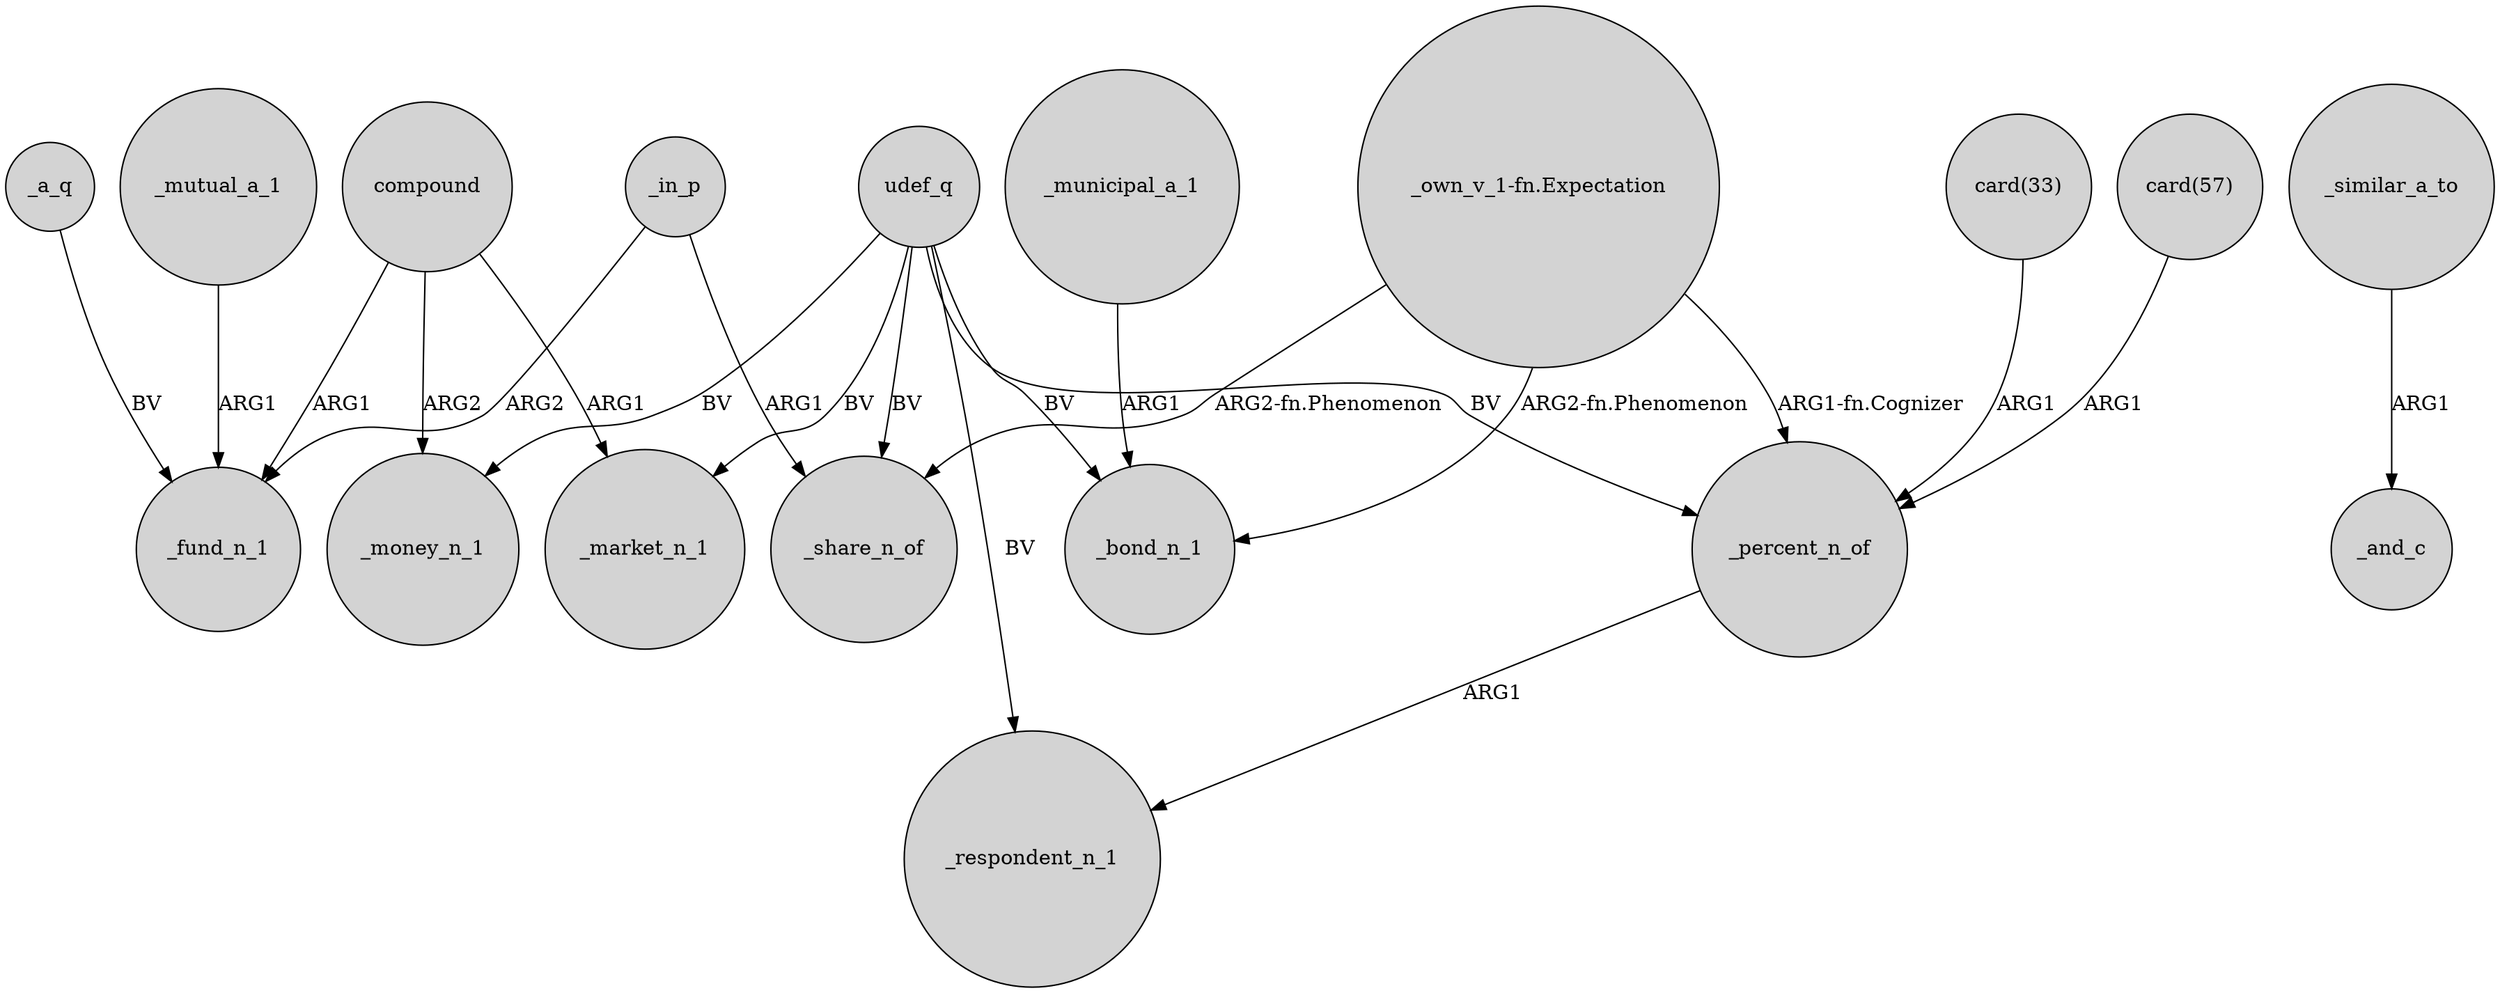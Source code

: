 digraph {
	node [shape=circle style=filled]
	udef_q -> _market_n_1 [label=BV]
	_similar_a_to -> _and_c [label=ARG1]
	udef_q -> _bond_n_1 [label=BV]
	_a_q -> _fund_n_1 [label=BV]
	_in_p -> _share_n_of [label=ARG1]
	"_own_v_1-fn.Expectation" -> _percent_n_of [label="ARG1-fn.Cognizer"]
	_in_p -> _fund_n_1 [label=ARG2]
	"_own_v_1-fn.Expectation" -> _bond_n_1 [label="ARG2-fn.Phenomenon"]
	"card(57)" -> _percent_n_of [label=ARG1]
	udef_q -> _money_n_1 [label=BV]
	udef_q -> _percent_n_of [label=BV]
	udef_q -> _share_n_of [label=BV]
	compound -> _money_n_1 [label=ARG2]
	_mutual_a_1 -> _fund_n_1 [label=ARG1]
	_municipal_a_1 -> _bond_n_1 [label=ARG1]
	"card(33)" -> _percent_n_of [label=ARG1]
	"_own_v_1-fn.Expectation" -> _share_n_of [label="ARG2-fn.Phenomenon"]
	_percent_n_of -> _respondent_n_1 [label=ARG1]
	udef_q -> _respondent_n_1 [label=BV]
	compound -> _market_n_1 [label=ARG1]
	compound -> _fund_n_1 [label=ARG1]
}
